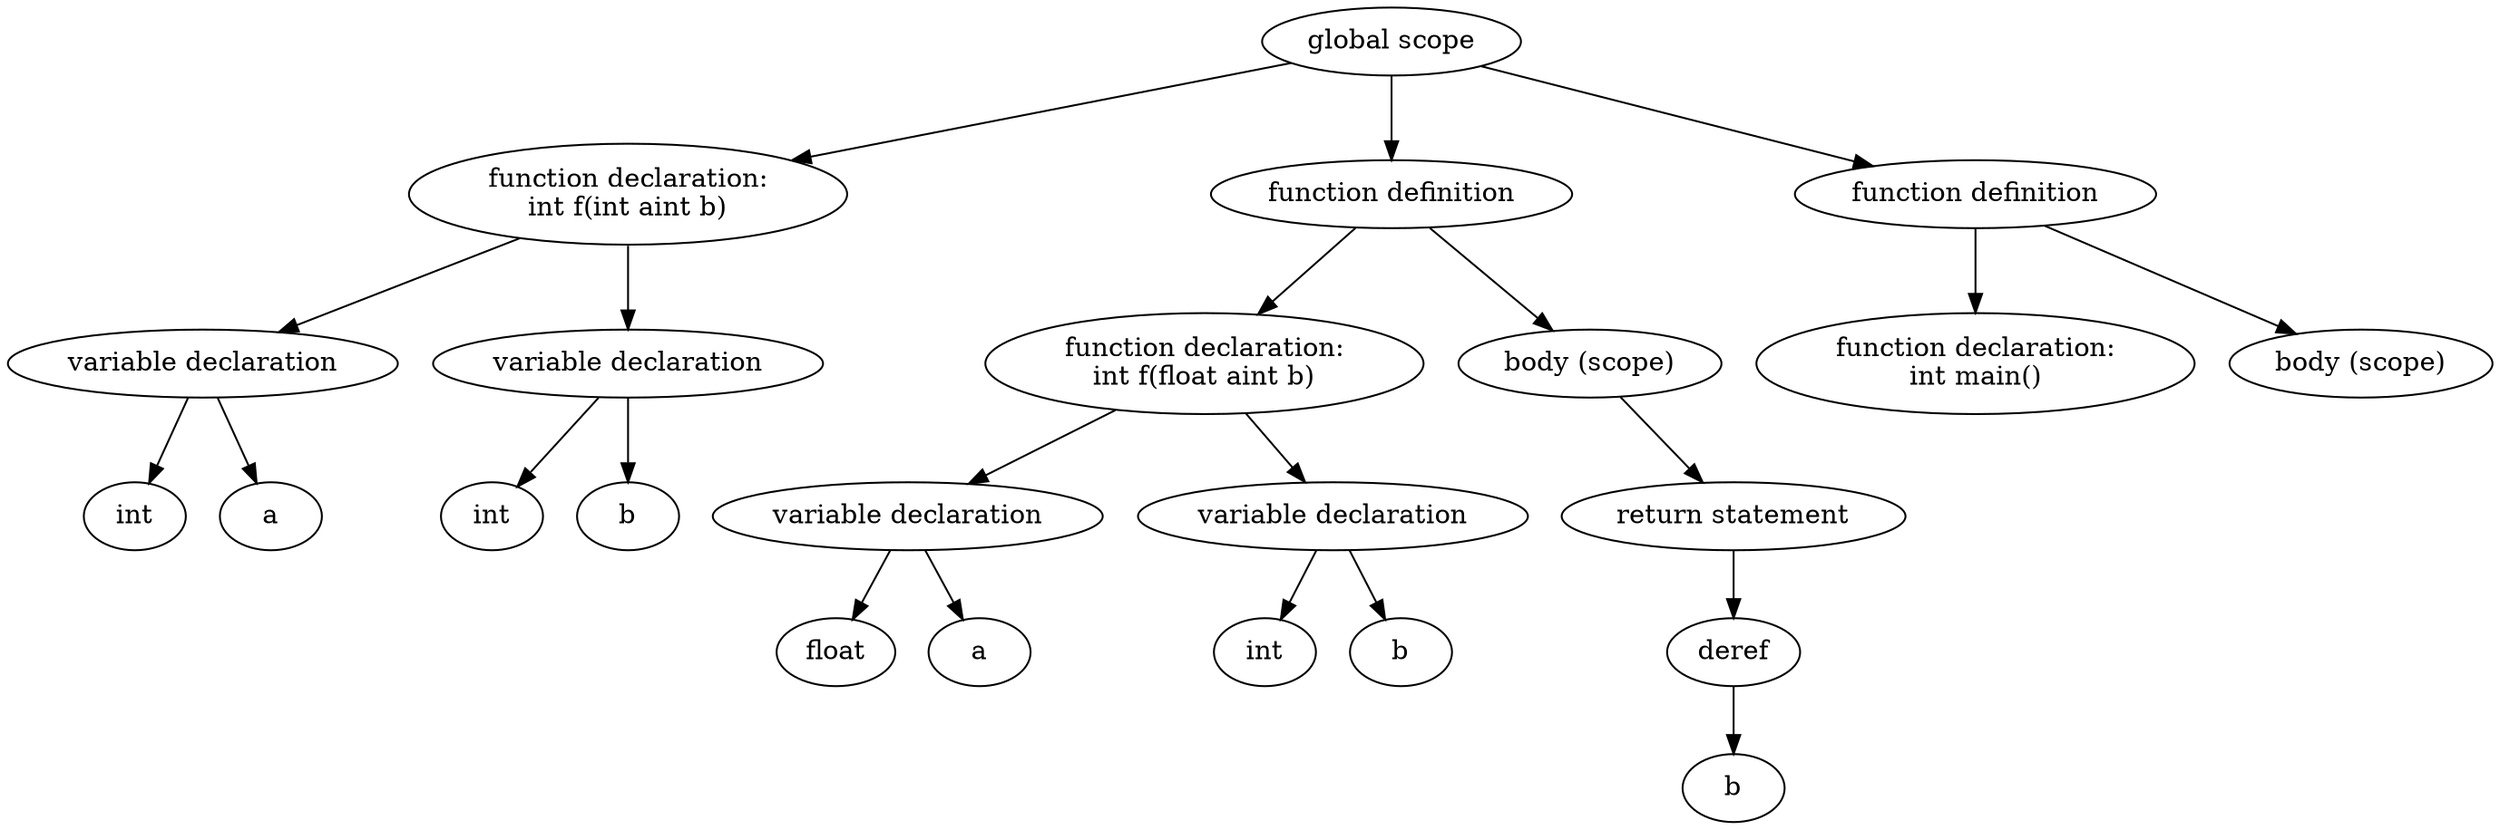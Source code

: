 digraph "Abstract Syntax Tree" {
	140480002252960 [label=int]
	140480002253584 -> 140480002252960
	140480002253488 [label=a]
	140480002253584 -> 140480002253488
	140480002253584 [label="variable declaration"]
	140480002253872 -> 140480002253584
	140480002254352 [label=int]
	140480002253104 -> 140480002254352
	140480002254160 [label=b]
	140480002253104 -> 140480002254160
	140480002253104 [label="variable declaration"]
	140480002253872 -> 140480002253104
	140480002253872 [label="function declaration:
int f(int aint b)"]
	140480002253056 -> 140480002253872
	140480002254640 [label=float]
	140480002254880 -> 140480002254640
	140480002254496 [label=a]
	140480002254880 -> 140480002254496
	140480002254880 [label="variable declaration"]
	140480002254448 -> 140480002254880
	140480002255024 [label=int]
	140480002255264 -> 140480002255024
	140480002254784 [label=b]
	140480002255264 -> 140480002254784
	140480002255264 [label="variable declaration"]
	140480002254448 -> 140480002255264
	140480002254448 [label="function declaration:
int f(float aint b)"]
	140480002255360 -> 140480002254448
	140480002255408 [label=b]
	140480002255504 -> 140480002255408
	140480002255504 [label=deref]
	140480002255600 -> 140480002255504
	140480002255600 [label="return statement"]
	140480002254400 -> 140480002255600
	140480002254400 [label="body (scope)"]
	140480002255360 -> 140480002254400
	140480002255360 [label="function definition"]
	140480002253056 -> 140480002255360
	140480002255984 [label="function declaration:
int main()"]
	140480002256128 -> 140480002255984
	140480002255936 [label="body (scope)"]
	140480002256128 -> 140480002255936
	140480002256128 [label="function definition"]
	140480002253056 -> 140480002256128
	140480002253056 [label="global scope"]
}
